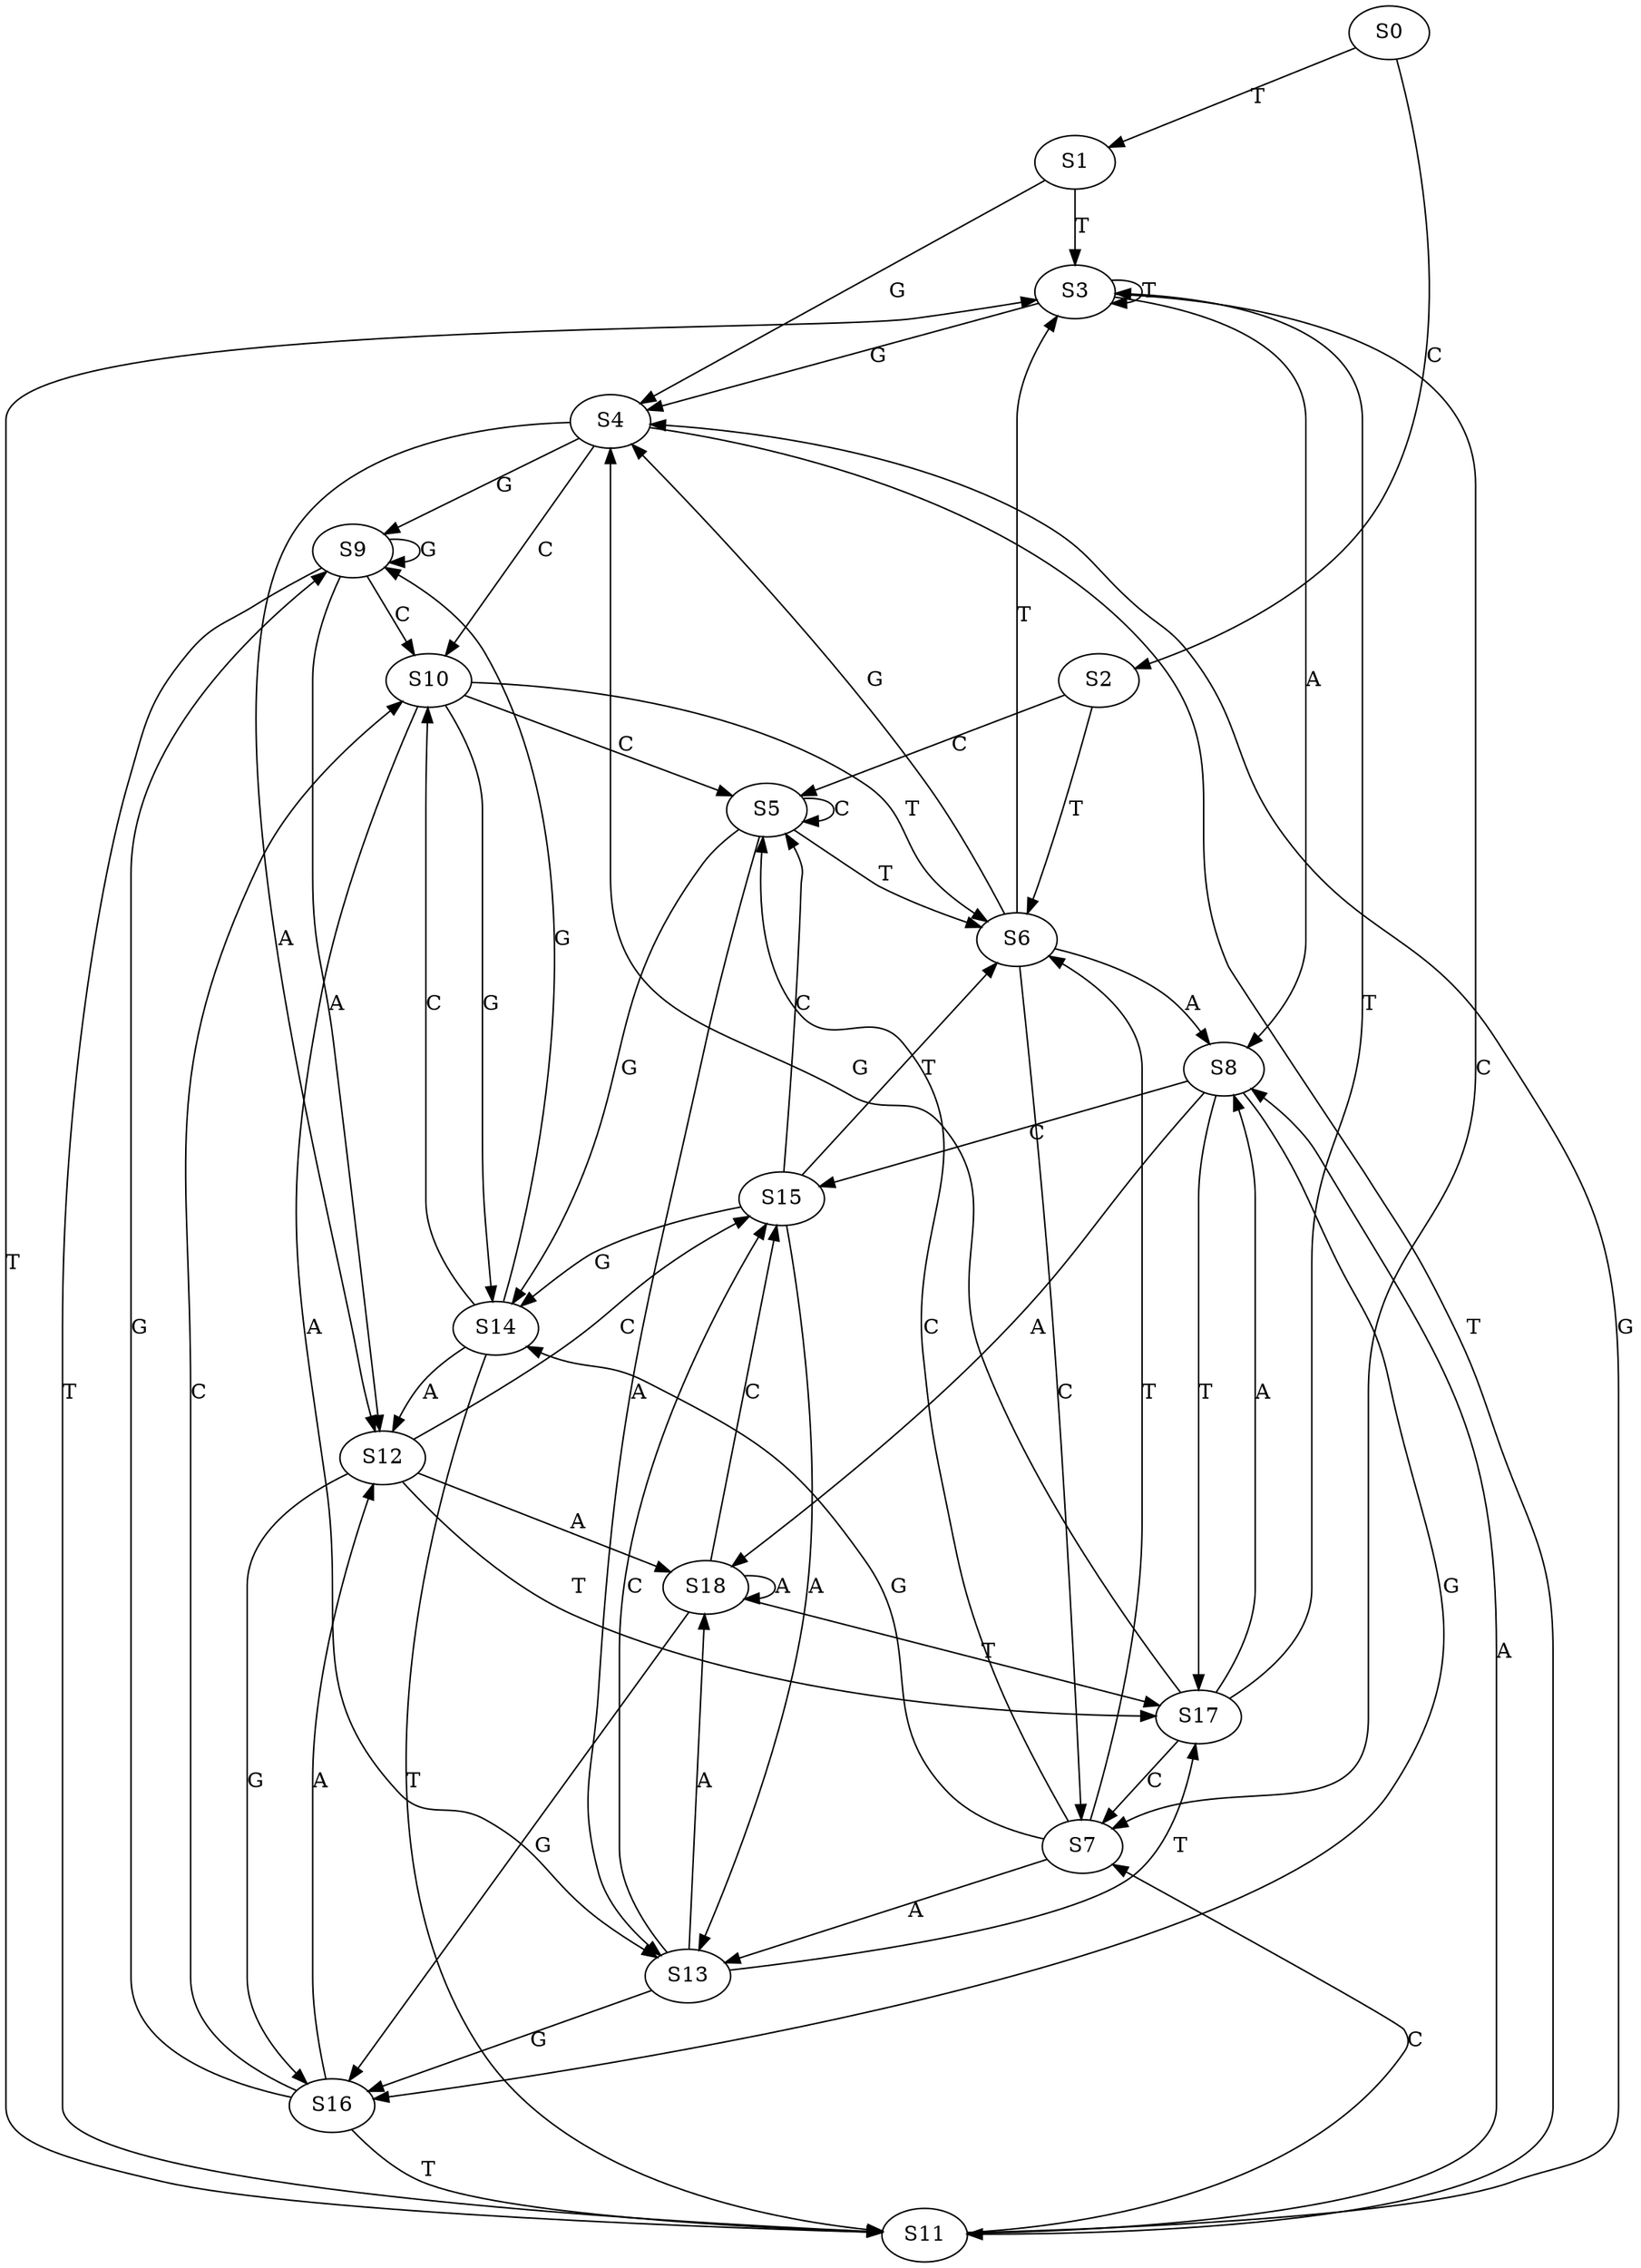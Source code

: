 strict digraph  {
	S0 -> S1 [ label = T ];
	S0 -> S2 [ label = C ];
	S1 -> S3 [ label = T ];
	S1 -> S4 [ label = G ];
	S2 -> S5 [ label = C ];
	S2 -> S6 [ label = T ];
	S3 -> S7 [ label = C ];
	S3 -> S3 [ label = T ];
	S3 -> S8 [ label = A ];
	S3 -> S4 [ label = G ];
	S4 -> S9 [ label = G ];
	S4 -> S10 [ label = C ];
	S4 -> S11 [ label = T ];
	S4 -> S12 [ label = A ];
	S5 -> S13 [ label = A ];
	S5 -> S5 [ label = C ];
	S5 -> S6 [ label = T ];
	S5 -> S14 [ label = G ];
	S6 -> S4 [ label = G ];
	S6 -> S7 [ label = C ];
	S6 -> S8 [ label = A ];
	S6 -> S3 [ label = T ];
	S7 -> S6 [ label = T ];
	S7 -> S13 [ label = A ];
	S7 -> S5 [ label = C ];
	S7 -> S14 [ label = G ];
	S8 -> S15 [ label = C ];
	S8 -> S16 [ label = G ];
	S8 -> S17 [ label = T ];
	S8 -> S18 [ label = A ];
	S9 -> S11 [ label = T ];
	S9 -> S10 [ label = C ];
	S9 -> S9 [ label = G ];
	S9 -> S12 [ label = A ];
	S10 -> S14 [ label = G ];
	S10 -> S6 [ label = T ];
	S10 -> S13 [ label = A ];
	S10 -> S5 [ label = C ];
	S11 -> S8 [ label = A ];
	S11 -> S7 [ label = C ];
	S11 -> S3 [ label = T ];
	S11 -> S4 [ label = G ];
	S12 -> S18 [ label = A ];
	S12 -> S15 [ label = C ];
	S12 -> S17 [ label = T ];
	S12 -> S16 [ label = G ];
	S13 -> S18 [ label = A ];
	S13 -> S15 [ label = C ];
	S13 -> S17 [ label = T ];
	S13 -> S16 [ label = G ];
	S14 -> S9 [ label = G ];
	S14 -> S12 [ label = A ];
	S14 -> S11 [ label = T ];
	S14 -> S10 [ label = C ];
	S15 -> S14 [ label = G ];
	S15 -> S5 [ label = C ];
	S15 -> S13 [ label = A ];
	S15 -> S6 [ label = T ];
	S16 -> S9 [ label = G ];
	S16 -> S12 [ label = A ];
	S16 -> S10 [ label = C ];
	S16 -> S11 [ label = T ];
	S17 -> S7 [ label = C ];
	S17 -> S4 [ label = G ];
	S17 -> S8 [ label = A ];
	S17 -> S3 [ label = T ];
	S18 -> S16 [ label = G ];
	S18 -> S15 [ label = C ];
	S18 -> S18 [ label = A ];
	S18 -> S17 [ label = T ];
}
